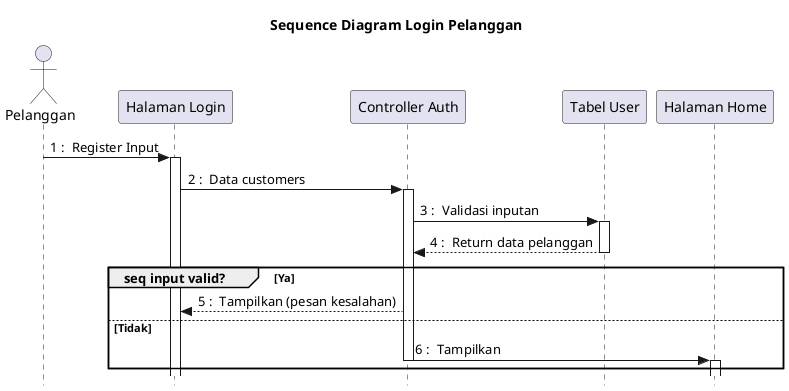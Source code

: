 @startuml pelanggan-login
skinparam style strictuml
autonumber 1 "0 : "
title Sequence Diagram Login Pelanggan
actor "Pelanggan" as pelanggan
participant "Halaman Login" as login
participant "Controller Auth" as auth
participant "Tabel User" as userTable
participant "Halaman Home" as dashboard

pelanggan -> login ++ : Register Input
login -> auth ++ : Data customers
auth -> userTable ++ : Validasi inputan
return Return data pelanggan
group <b>seq</b> input valid? [Ya]
    login <-- auth : Tampilkan (pesan kesalahan)
    else Tidak
    auth -> dashboard --++ : Tampilkan
end
@enduml